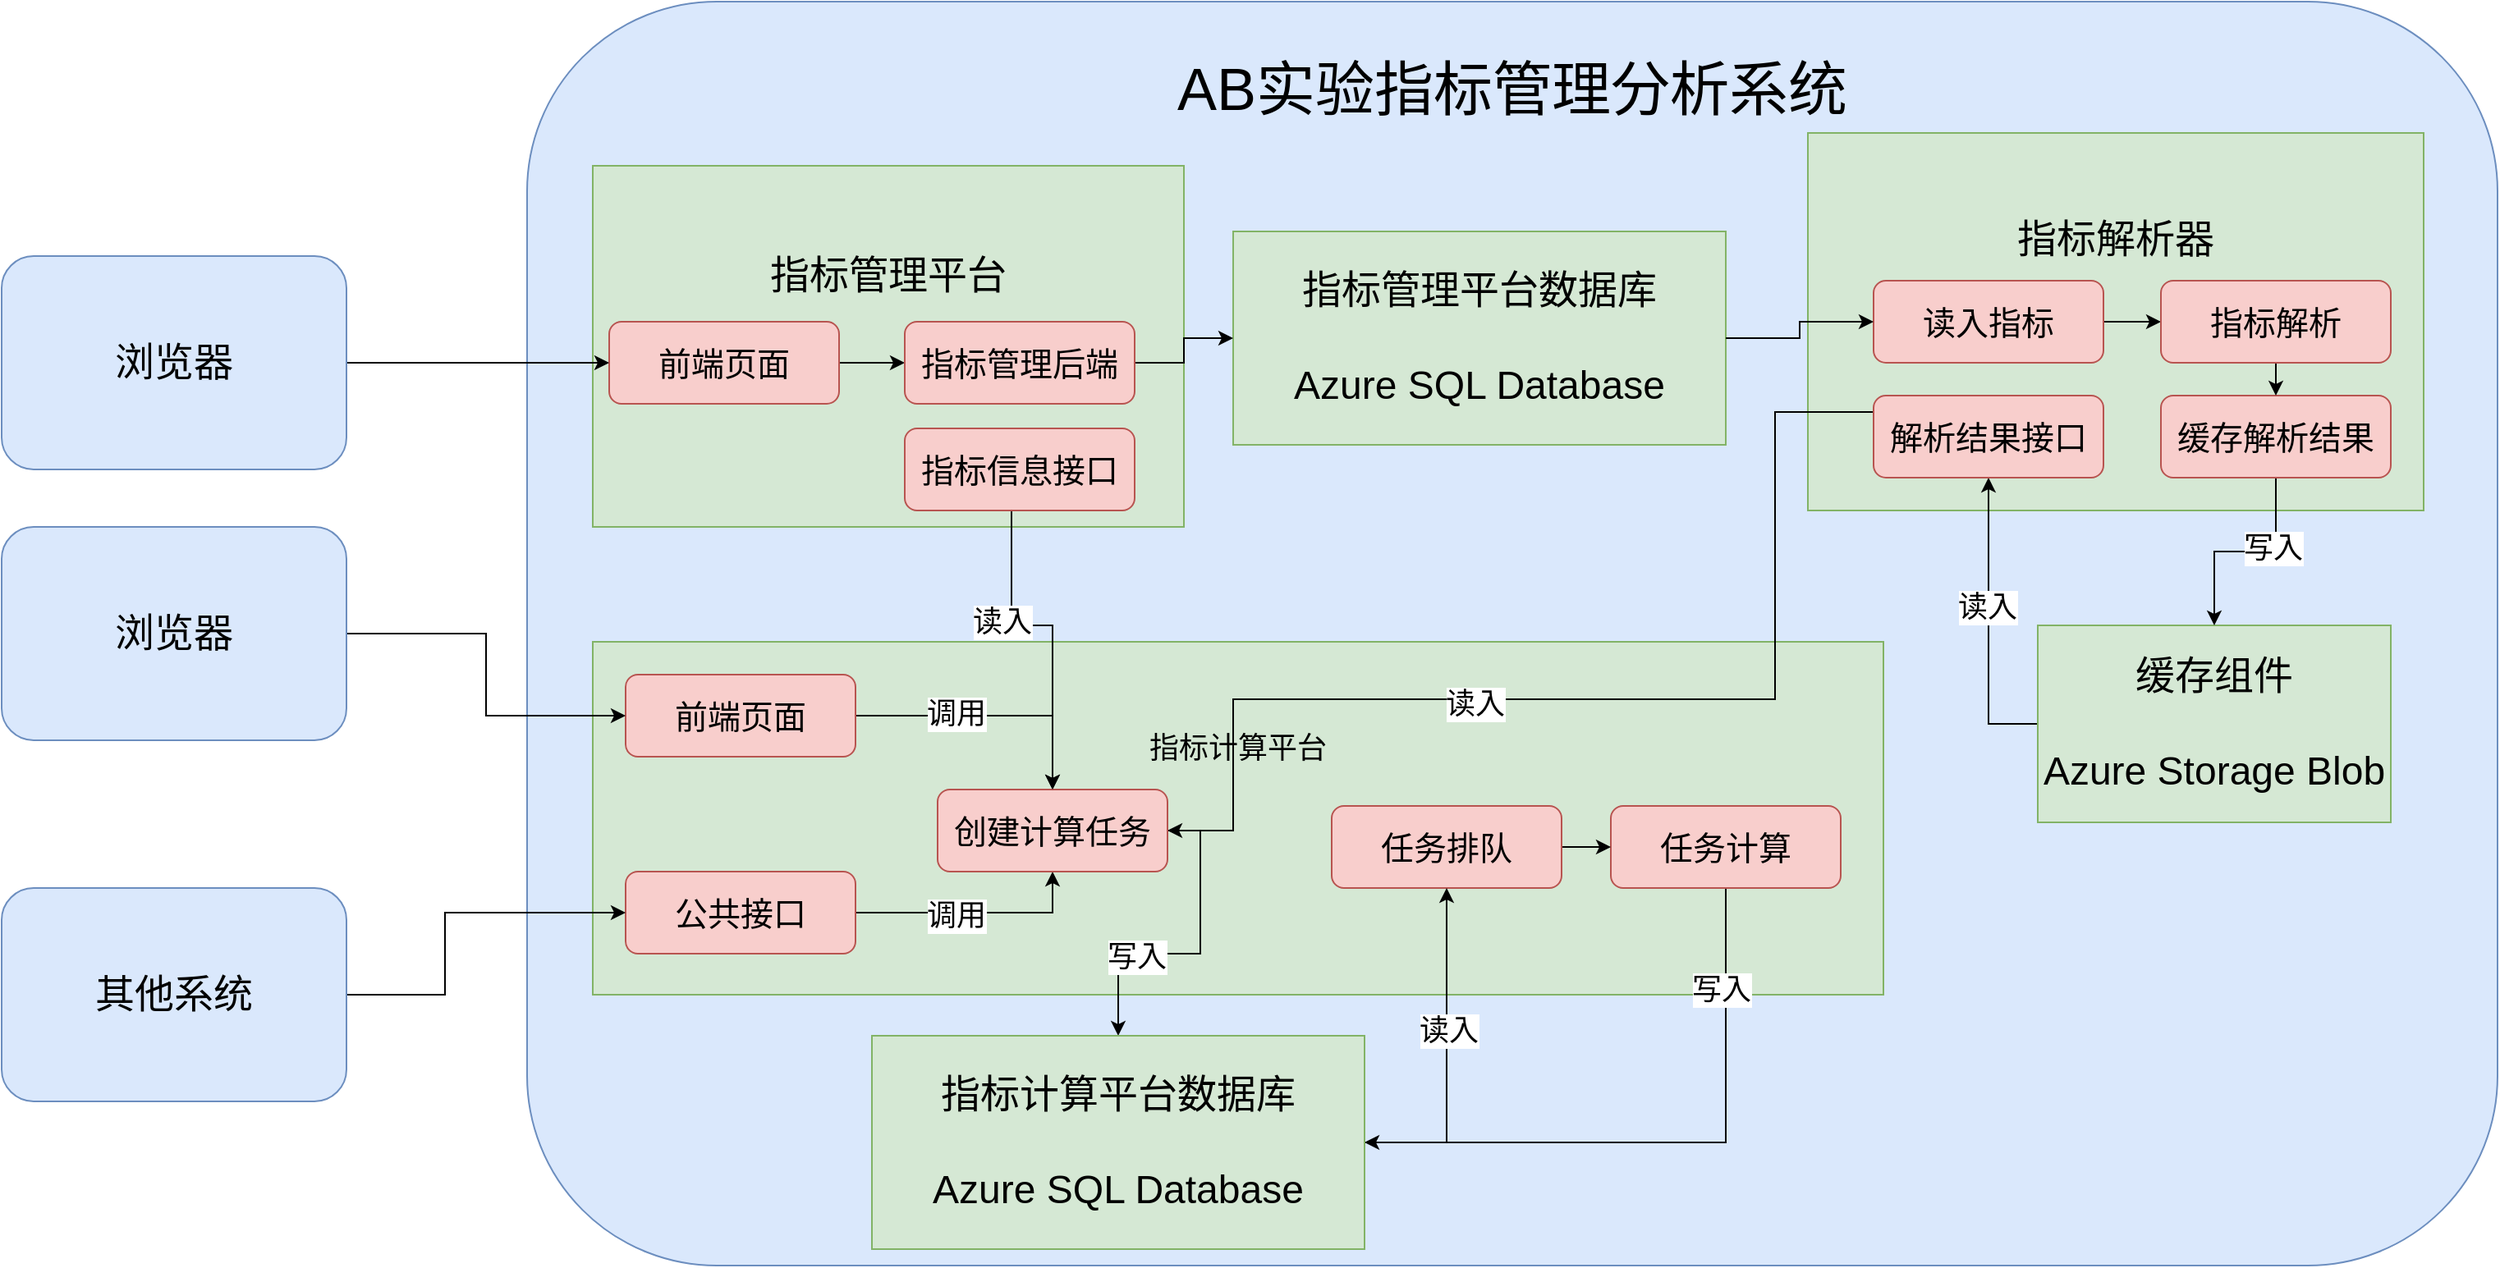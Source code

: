 <mxfile version="21.6.5" type="github">
  <diagram name="第 1 页" id="9_-yBnOzsp-sZ_KjtHhK">
    <mxGraphModel dx="1909" dy="985" grid="1" gridSize="10" guides="1" tooltips="1" connect="1" arrows="1" fold="1" page="1" pageScale="1" pageWidth="827" pageHeight="1169" math="0" shadow="0">
      <root>
        <mxCell id="0" />
        <mxCell id="1" parent="0" />
        <mxCell id="wc7oDY34y9G1ZZkjA7zT-1" value="&lt;font style=&quot;font-size: 36px;&quot;&gt;AB&lt;span style=&quot;font-family: 宋体;&quot;&gt;实验指标管理分析系统&lt;br&gt;&lt;br&gt;&lt;br&gt;&lt;br&gt;&lt;br&gt;&lt;br&gt;&lt;br&gt;&lt;br&gt;&lt;br&gt;&lt;br&gt;&lt;br&gt;&lt;br&gt;&lt;br&gt;&lt;br&gt;&lt;br&gt;&lt;br&gt;&lt;/span&gt;&lt;/font&gt;" style="rounded=1;whiteSpace=wrap;html=1;fillColor=#dae8fc;strokeColor=#6c8ebf;" parent="1" vertex="1">
          <mxGeometry x="330" y="80" width="1200" height="770" as="geometry" />
        </mxCell>
        <mxCell id="R68yoUpeP99hE8_4m0c7-1" value="&lt;font style=&quot;&quot;&gt;&lt;font style=&quot;font-size: 24px;&quot;&gt;指标管理平台&lt;br&gt;&lt;br&gt;&lt;br&gt;&lt;/font&gt;&lt;br&gt;&lt;br&gt;&lt;/font&gt;" style="rounded=0;whiteSpace=wrap;html=1;fillColor=#d5e8d4;strokeColor=#82b366;" parent="1" vertex="1">
          <mxGeometry x="370" y="180" width="360" height="220" as="geometry" />
        </mxCell>
        <mxCell id="R68yoUpeP99hE8_4m0c7-17" style="edgeStyle=orthogonalEdgeStyle;rounded=0;orthogonalLoop=1;jettySize=auto;html=1;exitX=1;exitY=0.5;exitDx=0;exitDy=0;entryX=0;entryY=0.5;entryDx=0;entryDy=0;" parent="1" source="R68yoUpeP99hE8_4m0c7-2" target="R68yoUpeP99hE8_4m0c7-16" edge="1">
          <mxGeometry relative="1" as="geometry" />
        </mxCell>
        <mxCell id="R68yoUpeP99hE8_4m0c7-2" value="&lt;font style=&quot;font-size: 20px;&quot;&gt;前端页面&lt;/font&gt;" style="rounded=1;whiteSpace=wrap;html=1;fillColor=#f8cecc;strokeColor=#b85450;fontSize=20;" parent="1" vertex="1">
          <mxGeometry x="380" y="275" width="140" height="50" as="geometry" />
        </mxCell>
        <mxCell id="R68yoUpeP99hE8_4m0c7-6" value="&lt;font style=&quot;&quot;&gt;&lt;font style=&quot;font-size: 24px;&quot;&gt;指标管理平台数据库&lt;br&gt;&lt;br&gt;Azure SQL Database&lt;/font&gt;&lt;br&gt;&lt;/font&gt;" style="rounded=0;whiteSpace=wrap;html=1;fillColor=#d5e8d4;strokeColor=#82b366;" parent="1" vertex="1">
          <mxGeometry x="760" y="220" width="300" height="130" as="geometry" />
        </mxCell>
        <mxCell id="R68yoUpeP99hE8_4m0c7-7" value="&lt;font style=&quot;&quot;&gt;&lt;font style=&quot;font-size: 24px;&quot;&gt;指标解析器&lt;br&gt;&lt;br&gt;&lt;br&gt;&lt;br&gt;&lt;/font&gt;&lt;br&gt;&lt;/font&gt;" style="rounded=0;whiteSpace=wrap;html=1;fillColor=#d5e8d4;strokeColor=#82b366;" parent="1" vertex="1">
          <mxGeometry x="1110" y="160" width="375" height="230" as="geometry" />
        </mxCell>
        <mxCell id="R68yoUpeP99hE8_4m0c7-44" style="edgeStyle=orthogonalEdgeStyle;rounded=0;orthogonalLoop=1;jettySize=auto;html=1;exitX=0;exitY=0.5;exitDx=0;exitDy=0;entryX=0.5;entryY=1;entryDx=0;entryDy=0;" parent="1" source="R68yoUpeP99hE8_4m0c7-13" target="R68yoUpeP99hE8_4m0c7-18" edge="1">
          <mxGeometry relative="1" as="geometry" />
        </mxCell>
        <mxCell id="R68yoUpeP99hE8_4m0c7-47" value="&lt;font style=&quot;font-size: 18px;&quot;&gt;读入&lt;/font&gt;" style="edgeLabel;html=1;align=center;verticalAlign=middle;resizable=0;points=[];" parent="R68yoUpeP99hE8_4m0c7-44" vertex="1" connectable="0">
          <mxGeometry x="0.124" y="1" relative="1" as="geometry">
            <mxPoint as="offset" />
          </mxGeometry>
        </mxCell>
        <mxCell id="R68yoUpeP99hE8_4m0c7-13" value="&lt;font style=&quot;&quot;&gt;&lt;font style=&quot;font-size: 24px;&quot;&gt;缓存组件&lt;br&gt;&lt;br&gt;Azure Storage Blob&lt;/font&gt;&lt;br&gt;&lt;/font&gt;" style="rounded=0;whiteSpace=wrap;html=1;fillColor=#d5e8d4;strokeColor=#82b366;" parent="1" vertex="1">
          <mxGeometry x="1250" y="460" width="215" height="120" as="geometry" />
        </mxCell>
        <mxCell id="R68yoUpeP99hE8_4m0c7-15" value="&lt;font style=&quot;font-size: 18px;&quot;&gt;指标计算平台&lt;br&gt;&lt;br&gt;&lt;br&gt;&lt;br&gt;&lt;br&gt;&lt;/font&gt;" style="rounded=0;whiteSpace=wrap;html=1;fillColor=#d5e8d4;strokeColor=#82b366;" parent="1" vertex="1">
          <mxGeometry x="370" y="470" width="786" height="215" as="geometry" />
        </mxCell>
        <mxCell id="DMw9m3U3nENbFU1XHNy3-4" style="edgeStyle=orthogonalEdgeStyle;rounded=0;orthogonalLoop=1;jettySize=auto;html=1;exitX=1;exitY=0.5;exitDx=0;exitDy=0;entryX=0;entryY=0.5;entryDx=0;entryDy=0;" parent="1" source="R68yoUpeP99hE8_4m0c7-16" target="R68yoUpeP99hE8_4m0c7-6" edge="1">
          <mxGeometry relative="1" as="geometry" />
        </mxCell>
        <mxCell id="R68yoUpeP99hE8_4m0c7-16" value="&lt;font style=&quot;font-size: 20px;&quot;&gt;指标管理后端&lt;/font&gt;" style="rounded=1;whiteSpace=wrap;html=1;fillColor=#f8cecc;strokeColor=#b85450;fontSize=20;" parent="1" vertex="1">
          <mxGeometry x="560" y="275" width="140" height="50" as="geometry" />
        </mxCell>
        <mxCell id="R68yoUpeP99hE8_4m0c7-53" style="edgeStyle=orthogonalEdgeStyle;rounded=0;orthogonalLoop=1;jettySize=auto;html=1;exitX=0;exitY=0.5;exitDx=0;exitDy=0;entryX=1;entryY=0.5;entryDx=0;entryDy=0;" parent="1" source="R68yoUpeP99hE8_4m0c7-18" target="R68yoUpeP99hE8_4m0c7-25" edge="1">
          <mxGeometry relative="1" as="geometry">
            <Array as="points">
              <mxPoint x="1150" y="330" />
              <mxPoint x="1090" y="330" />
              <mxPoint x="1090" y="505" />
              <mxPoint x="760" y="505" />
              <mxPoint x="760" y="585" />
            </Array>
          </mxGeometry>
        </mxCell>
        <mxCell id="R68yoUpeP99hE8_4m0c7-54" value="&lt;font style=&quot;font-size: 18px;&quot;&gt;读入&lt;/font&gt;" style="edgeLabel;html=1;align=center;verticalAlign=middle;resizable=0;points=[];" parent="R68yoUpeP99hE8_4m0c7-53" vertex="1" connectable="0">
          <mxGeometry x="0.241" y="3" relative="1" as="geometry">
            <mxPoint x="1" as="offset" />
          </mxGeometry>
        </mxCell>
        <mxCell id="R68yoUpeP99hE8_4m0c7-18" value="&lt;font style=&quot;font-size: 20px;&quot;&gt;解析结果接口&lt;/font&gt;" style="rounded=1;whiteSpace=wrap;html=1;fillColor=#f8cecc;strokeColor=#b85450;fontSize=20;" parent="1" vertex="1">
          <mxGeometry x="1150" y="320" width="140" height="50" as="geometry" />
        </mxCell>
        <mxCell id="R68yoUpeP99hE8_4m0c7-43" style="edgeStyle=orthogonalEdgeStyle;rounded=0;orthogonalLoop=1;jettySize=auto;html=1;exitX=0.5;exitY=1;exitDx=0;exitDy=0;entryX=0.5;entryY=0;entryDx=0;entryDy=0;" parent="1" source="R68yoUpeP99hE8_4m0c7-19" target="R68yoUpeP99hE8_4m0c7-13" edge="1">
          <mxGeometry relative="1" as="geometry" />
        </mxCell>
        <mxCell id="R68yoUpeP99hE8_4m0c7-48" value="&lt;font style=&quot;font-size: 18px;&quot;&gt;写入&lt;/font&gt;" style="edgeLabel;html=1;align=center;verticalAlign=middle;resizable=0;points=[];" parent="R68yoUpeP99hE8_4m0c7-43" vertex="1" connectable="0">
          <mxGeometry x="-0.266" y="-2" relative="1" as="geometry">
            <mxPoint as="offset" />
          </mxGeometry>
        </mxCell>
        <mxCell id="R68yoUpeP99hE8_4m0c7-19" value="&lt;font style=&quot;font-size: 20px;&quot;&gt;缓存解析结果&lt;/font&gt;" style="rounded=1;whiteSpace=wrap;html=1;fillColor=#f8cecc;strokeColor=#b85450;fontSize=20;" parent="1" vertex="1">
          <mxGeometry x="1325" y="320" width="140" height="50" as="geometry" />
        </mxCell>
        <mxCell id="R68yoUpeP99hE8_4m0c7-41" style="edgeStyle=orthogonalEdgeStyle;rounded=0;orthogonalLoop=1;jettySize=auto;html=1;exitX=1;exitY=0.5;exitDx=0;exitDy=0;entryX=0;entryY=0.5;entryDx=0;entryDy=0;" parent="1" source="R68yoUpeP99hE8_4m0c7-20" target="R68yoUpeP99hE8_4m0c7-21" edge="1">
          <mxGeometry relative="1" as="geometry" />
        </mxCell>
        <mxCell id="R68yoUpeP99hE8_4m0c7-20" value="&lt;font style=&quot;font-size: 20px;&quot;&gt;读入指标&lt;/font&gt;" style="rounded=1;whiteSpace=wrap;html=1;fillColor=#f8cecc;strokeColor=#b85450;fontSize=20;" parent="1" vertex="1">
          <mxGeometry x="1150" y="250" width="140" height="50" as="geometry" />
        </mxCell>
        <mxCell id="R68yoUpeP99hE8_4m0c7-42" style="edgeStyle=orthogonalEdgeStyle;rounded=0;orthogonalLoop=1;jettySize=auto;html=1;exitX=0.5;exitY=1;exitDx=0;exitDy=0;entryX=0.5;entryY=0;entryDx=0;entryDy=0;" parent="1" source="R68yoUpeP99hE8_4m0c7-21" target="R68yoUpeP99hE8_4m0c7-19" edge="1">
          <mxGeometry relative="1" as="geometry" />
        </mxCell>
        <mxCell id="R68yoUpeP99hE8_4m0c7-21" value="&lt;font style=&quot;font-size: 20px;&quot;&gt;指标解析&lt;/font&gt;" style="rounded=1;whiteSpace=wrap;html=1;fillColor=#f8cecc;strokeColor=#b85450;fontSize=20;" parent="1" vertex="1">
          <mxGeometry x="1325" y="250" width="140" height="50" as="geometry" />
        </mxCell>
        <mxCell id="R68yoUpeP99hE8_4m0c7-31" style="edgeStyle=orthogonalEdgeStyle;rounded=0;orthogonalLoop=1;jettySize=auto;html=1;exitX=1;exitY=0.5;exitDx=0;exitDy=0;entryX=0.5;entryY=0;entryDx=0;entryDy=0;" parent="1" source="R68yoUpeP99hE8_4m0c7-22" target="R68yoUpeP99hE8_4m0c7-25" edge="1">
          <mxGeometry relative="1" as="geometry" />
        </mxCell>
        <mxCell id="DMw9m3U3nENbFU1XHNy3-6" value="&lt;font style=&quot;font-size: 18px;&quot;&gt;调用&lt;/font&gt;" style="edgeLabel;html=1;align=center;verticalAlign=middle;resizable=0;points=[];" parent="R68yoUpeP99hE8_4m0c7-31" vertex="1" connectable="0">
          <mxGeometry x="-0.27" y="1" relative="1" as="geometry">
            <mxPoint x="1" as="offset" />
          </mxGeometry>
        </mxCell>
        <mxCell id="R68yoUpeP99hE8_4m0c7-22" value="&lt;font style=&quot;font-size: 20px;&quot;&gt;前端页面&lt;/font&gt;" style="rounded=1;whiteSpace=wrap;html=1;fillColor=#f8cecc;strokeColor=#b85450;fontSize=20;" parent="1" vertex="1">
          <mxGeometry x="390" y="490" width="140" height="50" as="geometry" />
        </mxCell>
        <mxCell id="R68yoUpeP99hE8_4m0c7-32" style="edgeStyle=orthogonalEdgeStyle;rounded=0;orthogonalLoop=1;jettySize=auto;html=1;exitX=1;exitY=0.5;exitDx=0;exitDy=0;entryX=0.5;entryY=1;entryDx=0;entryDy=0;" parent="1" source="R68yoUpeP99hE8_4m0c7-23" target="R68yoUpeP99hE8_4m0c7-25" edge="1">
          <mxGeometry relative="1" as="geometry" />
        </mxCell>
        <mxCell id="DMw9m3U3nENbFU1XHNy3-7" value="&lt;font style=&quot;font-size: 18px;&quot;&gt;调用&lt;/font&gt;" style="edgeLabel;html=1;align=center;verticalAlign=middle;resizable=0;points=[];" parent="R68yoUpeP99hE8_4m0c7-32" vertex="1" connectable="0">
          <mxGeometry x="-0.17" y="-2" relative="1" as="geometry">
            <mxPoint x="1" as="offset" />
          </mxGeometry>
        </mxCell>
        <mxCell id="R68yoUpeP99hE8_4m0c7-23" value="&lt;font style=&quot;font-size: 20px;&quot;&gt;公共接口&lt;/font&gt;" style="rounded=1;whiteSpace=wrap;html=1;fillColor=#f8cecc;strokeColor=#b85450;fontSize=20;" parent="1" vertex="1">
          <mxGeometry x="390" y="610" width="140" height="50" as="geometry" />
        </mxCell>
        <mxCell id="R68yoUpeP99hE8_4m0c7-57" style="edgeStyle=orthogonalEdgeStyle;rounded=0;orthogonalLoop=1;jettySize=auto;html=1;exitX=0.5;exitY=1;exitDx=0;exitDy=0;entryX=1;entryY=0.5;entryDx=0;entryDy=0;" parent="1" source="R68yoUpeP99hE8_4m0c7-24" target="R68yoUpeP99hE8_4m0c7-30" edge="1">
          <mxGeometry relative="1" as="geometry" />
        </mxCell>
        <mxCell id="R68yoUpeP99hE8_4m0c7-58" value="&lt;font style=&quot;font-size: 18px;&quot;&gt;写入&lt;/font&gt;" style="edgeLabel;html=1;align=center;verticalAlign=middle;resizable=0;points=[];" parent="R68yoUpeP99hE8_4m0c7-57" vertex="1" connectable="0">
          <mxGeometry x="-0.67" y="-3" relative="1" as="geometry">
            <mxPoint as="offset" />
          </mxGeometry>
        </mxCell>
        <mxCell id="R68yoUpeP99hE8_4m0c7-24" value="&lt;font style=&quot;font-size: 20px;&quot;&gt;任务计算&lt;/font&gt;" style="rounded=1;whiteSpace=wrap;html=1;fillColor=#f8cecc;strokeColor=#b85450;fontSize=20;" parent="1" vertex="1">
          <mxGeometry x="990" y="570" width="140" height="50" as="geometry" />
        </mxCell>
        <mxCell id="R68yoUpeP99hE8_4m0c7-34" style="edgeStyle=orthogonalEdgeStyle;rounded=0;orthogonalLoop=1;jettySize=auto;html=1;exitX=1;exitY=0.5;exitDx=0;exitDy=0;" parent="1" source="R68yoUpeP99hE8_4m0c7-25" target="R68yoUpeP99hE8_4m0c7-30" edge="1">
          <mxGeometry relative="1" as="geometry">
            <Array as="points">
              <mxPoint x="740" y="585" />
              <mxPoint x="740" y="660" />
              <mxPoint x="690" y="660" />
            </Array>
          </mxGeometry>
        </mxCell>
        <mxCell id="R68yoUpeP99hE8_4m0c7-52" value="&lt;font style=&quot;font-size: 18px;&quot;&gt;写入&lt;/font&gt;" style="edgeLabel;html=1;align=center;verticalAlign=middle;resizable=0;points=[];" parent="R68yoUpeP99hE8_4m0c7-34" vertex="1" connectable="0">
          <mxGeometry x="0.381" y="2" relative="1" as="geometry">
            <mxPoint as="offset" />
          </mxGeometry>
        </mxCell>
        <mxCell id="R68yoUpeP99hE8_4m0c7-25" value="&lt;font style=&quot;font-size: 20px;&quot;&gt;创建计算任务&lt;/font&gt;" style="rounded=1;whiteSpace=wrap;html=1;fillColor=#f8cecc;strokeColor=#b85450;fontSize=20;" parent="1" vertex="1">
          <mxGeometry x="580" y="560" width="140" height="50" as="geometry" />
        </mxCell>
        <mxCell id="R68yoUpeP99hE8_4m0c7-38" style="edgeStyle=orthogonalEdgeStyle;rounded=0;orthogonalLoop=1;jettySize=auto;html=1;exitX=1;exitY=0.5;exitDx=0;exitDy=0;entryX=0;entryY=0.5;entryDx=0;entryDy=0;" parent="1" source="R68yoUpeP99hE8_4m0c7-26" target="R68yoUpeP99hE8_4m0c7-24" edge="1">
          <mxGeometry relative="1" as="geometry" />
        </mxCell>
        <mxCell id="R68yoUpeP99hE8_4m0c7-26" value="&lt;font style=&quot;font-size: 20px;&quot;&gt;任务排队&lt;/font&gt;" style="rounded=1;whiteSpace=wrap;html=1;fillColor=#f8cecc;strokeColor=#b85450;fontSize=20;" parent="1" vertex="1">
          <mxGeometry x="820" y="570" width="140" height="50" as="geometry" />
        </mxCell>
        <mxCell id="R68yoUpeP99hE8_4m0c7-37" style="edgeStyle=orthogonalEdgeStyle;rounded=0;orthogonalLoop=1;jettySize=auto;html=1;exitX=1;exitY=0.5;exitDx=0;exitDy=0;entryX=0.5;entryY=1;entryDx=0;entryDy=0;" parent="1" source="R68yoUpeP99hE8_4m0c7-30" target="R68yoUpeP99hE8_4m0c7-26" edge="1">
          <mxGeometry relative="1" as="geometry" />
        </mxCell>
        <mxCell id="R68yoUpeP99hE8_4m0c7-55" value="&lt;font style=&quot;font-size: 18px;&quot;&gt;读入&lt;/font&gt;" style="edgeLabel;html=1;align=center;verticalAlign=middle;resizable=0;points=[];" parent="R68yoUpeP99hE8_4m0c7-37" vertex="1" connectable="0">
          <mxGeometry x="0.157" y="-1" relative="1" as="geometry">
            <mxPoint as="offset" />
          </mxGeometry>
        </mxCell>
        <mxCell id="R68yoUpeP99hE8_4m0c7-30" value="&lt;font style=&quot;&quot;&gt;&lt;font style=&quot;font-size: 24px;&quot;&gt;指标计算平台数据库&lt;br&gt;&lt;br&gt;Azure SQL Database&lt;/font&gt;&lt;br&gt;&lt;/font&gt;" style="rounded=0;whiteSpace=wrap;html=1;fillColor=#d5e8d4;strokeColor=#82b366;" parent="1" vertex="1">
          <mxGeometry x="540" y="710" width="300" height="130" as="geometry" />
        </mxCell>
        <mxCell id="DMw9m3U3nENbFU1XHNy3-1" style="edgeStyle=orthogonalEdgeStyle;rounded=0;orthogonalLoop=1;jettySize=auto;html=1;exitX=1;exitY=0.5;exitDx=0;exitDy=0;entryX=0;entryY=0.5;entryDx=0;entryDy=0;" parent="1" source="R68yoUpeP99hE8_4m0c7-6" target="R68yoUpeP99hE8_4m0c7-20" edge="1">
          <mxGeometry relative="1" as="geometry" />
        </mxCell>
        <mxCell id="DMw9m3U3nENbFU1XHNy3-9" style="edgeStyle=orthogonalEdgeStyle;rounded=0;orthogonalLoop=1;jettySize=auto;html=1;exitX=1;exitY=0.5;exitDx=0;exitDy=0;" parent="1" source="DMw9m3U3nENbFU1XHNy3-2" target="R68yoUpeP99hE8_4m0c7-2" edge="1">
          <mxGeometry relative="1" as="geometry" />
        </mxCell>
        <mxCell id="DMw9m3U3nENbFU1XHNy3-2" value="&lt;font style=&quot;font-size: 24px;&quot;&gt;浏览器&lt;br&gt;&lt;/font&gt;" style="rounded=1;whiteSpace=wrap;html=1;fillColor=#dae8fc;strokeColor=#6c8ebf;" parent="1" vertex="1">
          <mxGeometry x="10" y="235" width="210" height="130" as="geometry" />
        </mxCell>
        <mxCell id="DMw9m3U3nENbFU1XHNy3-5" style="edgeStyle=orthogonalEdgeStyle;rounded=0;orthogonalLoop=1;jettySize=auto;html=1;exitX=0.5;exitY=1;exitDx=0;exitDy=0;entryX=0.5;entryY=0;entryDx=0;entryDy=0;" parent="1" source="DMw9m3U3nENbFU1XHNy3-3" target="R68yoUpeP99hE8_4m0c7-25" edge="1">
          <mxGeometry relative="1" as="geometry">
            <Array as="points">
              <mxPoint x="625" y="390" />
              <mxPoint x="625" y="460" />
              <mxPoint x="650" y="460" />
            </Array>
          </mxGeometry>
        </mxCell>
        <mxCell id="DMw9m3U3nENbFU1XHNy3-8" value="&lt;font style=&quot;font-size: 18px;&quot;&gt;读入&lt;/font&gt;" style="edgeLabel;html=1;align=center;verticalAlign=middle;resizable=0;points=[];" parent="DMw9m3U3nENbFU1XHNy3-5" vertex="1" connectable="0">
          <mxGeometry x="-0.276" y="-6" relative="1" as="geometry">
            <mxPoint as="offset" />
          </mxGeometry>
        </mxCell>
        <mxCell id="DMw9m3U3nENbFU1XHNy3-3" value="&lt;font style=&quot;font-size: 20px;&quot;&gt;指标信息接口&lt;/font&gt;" style="rounded=1;whiteSpace=wrap;html=1;fillColor=#f8cecc;strokeColor=#b85450;fontSize=20;" parent="1" vertex="1">
          <mxGeometry x="560" y="340" width="140" height="50" as="geometry" />
        </mxCell>
        <mxCell id="DMw9m3U3nENbFU1XHNy3-11" style="edgeStyle=orthogonalEdgeStyle;rounded=0;orthogonalLoop=1;jettySize=auto;html=1;exitX=1;exitY=0.5;exitDx=0;exitDy=0;entryX=0;entryY=0.5;entryDx=0;entryDy=0;" parent="1" source="DMw9m3U3nENbFU1XHNy3-10" target="R68yoUpeP99hE8_4m0c7-22" edge="1">
          <mxGeometry relative="1" as="geometry" />
        </mxCell>
        <mxCell id="DMw9m3U3nENbFU1XHNy3-10" value="&lt;font style=&quot;font-size: 24px;&quot;&gt;浏览器&lt;br&gt;&lt;/font&gt;" style="rounded=1;whiteSpace=wrap;html=1;fillColor=#dae8fc;strokeColor=#6c8ebf;" parent="1" vertex="1">
          <mxGeometry x="10" y="400" width="210" height="130" as="geometry" />
        </mxCell>
        <mxCell id="DMw9m3U3nENbFU1XHNy3-13" style="edgeStyle=orthogonalEdgeStyle;rounded=0;orthogonalLoop=1;jettySize=auto;html=1;exitX=1;exitY=0.5;exitDx=0;exitDy=0;entryX=0;entryY=0.5;entryDx=0;entryDy=0;" parent="1" source="DMw9m3U3nENbFU1XHNy3-12" target="R68yoUpeP99hE8_4m0c7-23" edge="1">
          <mxGeometry relative="1" as="geometry">
            <Array as="points">
              <mxPoint x="280" y="685" />
              <mxPoint x="280" y="635" />
            </Array>
          </mxGeometry>
        </mxCell>
        <mxCell id="DMw9m3U3nENbFU1XHNy3-12" value="&lt;font style=&quot;font-size: 24px;&quot;&gt;其他系统&lt;br&gt;&lt;/font&gt;" style="rounded=1;whiteSpace=wrap;html=1;fillColor=#dae8fc;strokeColor=#6c8ebf;" parent="1" vertex="1">
          <mxGeometry x="10" y="620" width="210" height="130" as="geometry" />
        </mxCell>
      </root>
    </mxGraphModel>
  </diagram>
</mxfile>

